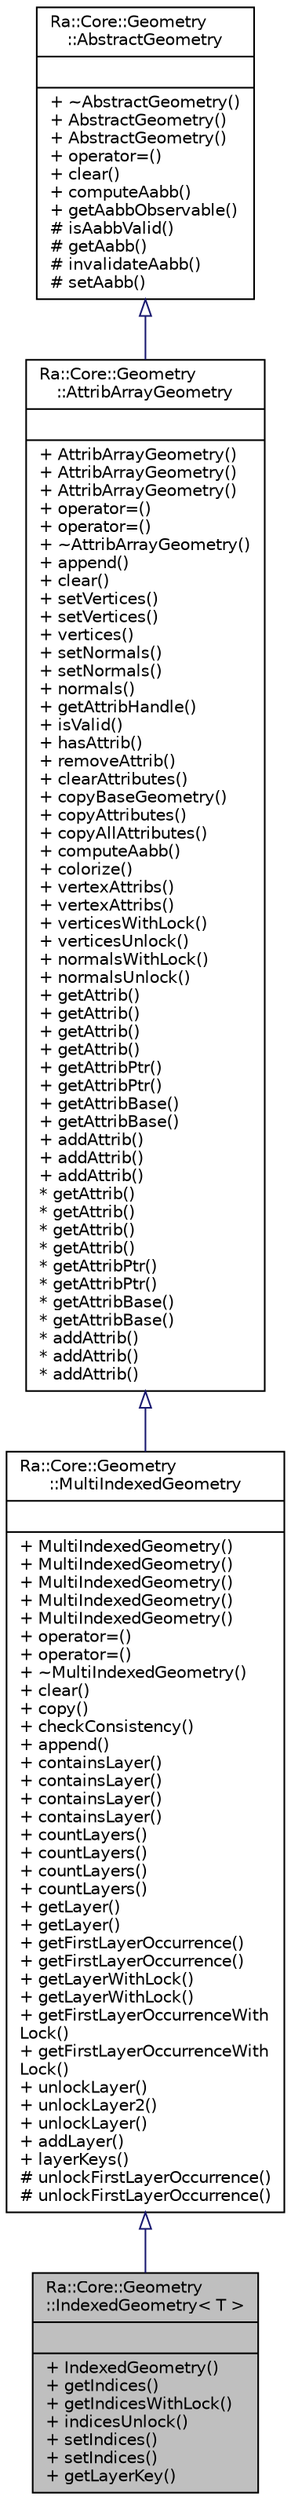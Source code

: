 digraph "Ra::Core::Geometry::IndexedGeometry&lt; T &gt;"
{
 // INTERACTIVE_SVG=YES
 // LATEX_PDF_SIZE
  edge [fontname="Helvetica",fontsize="10",labelfontname="Helvetica",labelfontsize="10"];
  node [fontname="Helvetica",fontsize="10",shape=record];
  Node1 [label="{Ra::Core::Geometry\l::IndexedGeometry\< T \>\n||+ IndexedGeometry()\l+ getIndices()\l+ getIndicesWithLock()\l+ indicesUnlock()\l+ setIndices()\l+ setIndices()\l+ getLayerKey()\l}",height=0.2,width=0.4,color="black", fillcolor="grey75", style="filled", fontcolor="black",tooltip="A single layer MultiIndexedGeometry."];
  Node2 -> Node1 [dir="back",color="midnightblue",fontsize="10",style="solid",arrowtail="onormal",fontname="Helvetica"];
  Node2 [label="{Ra::Core::Geometry\l::MultiIndexedGeometry\n||+ MultiIndexedGeometry()\l+ MultiIndexedGeometry()\l+ MultiIndexedGeometry()\l+ MultiIndexedGeometry()\l+ MultiIndexedGeometry()\l+ operator=()\l+ operator=()\l+ ~MultiIndexedGeometry()\l+ clear()\l+ copy()\l+ checkConsistency()\l+ append()\l+ containsLayer()\l+ containsLayer()\l+ containsLayer()\l+ containsLayer()\l+ countLayers()\l+ countLayers()\l+ countLayers()\l+ countLayers()\l+ getLayer()\l+ getLayer()\l+ getFirstLayerOccurrence()\l+ getFirstLayerOccurrence()\l+ getLayerWithLock()\l+ getLayerWithLock()\l+ getFirstLayerOccurrenceWith\lLock()\l+ getFirstLayerOccurrenceWith\lLock()\l+ unlockLayer()\l+ unlockLayer2()\l+ unlockLayer()\l+ addLayer()\l+ layerKeys()\l# unlockFirstLayerOccurrence()\l# unlockFirstLayerOccurrence()\l}",height=0.2,width=0.4,color="black", fillcolor="white", style="filled",URL="$classRa_1_1Core_1_1Geometry_1_1MultiIndexedGeometry.html",tooltip="AbstractGeometry with per-vertex attributes and layers of indices. Each layer represents a different ..."];
  Node3 -> Node2 [dir="back",color="midnightblue",fontsize="10",style="solid",arrowtail="onormal",fontname="Helvetica"];
  Node3 [label="{Ra::Core::Geometry\l::AttribArrayGeometry\n||+ AttribArrayGeometry()\l+ AttribArrayGeometry()\l+ AttribArrayGeometry()\l+ operator=()\l+ operator=()\l+ ~AttribArrayGeometry()\l+ append()\l+ clear()\l+ setVertices()\l+ setVertices()\l+ vertices()\l+ setNormals()\l+ setNormals()\l+ normals()\l+ getAttribHandle()\l+ isValid()\l+ hasAttrib()\l+ removeAttrib()\l+ clearAttributes()\l+ copyBaseGeometry()\l+ copyAttributes()\l+ copyAllAttributes()\l+ computeAabb()\l+ colorize()\l+ vertexAttribs()\l+ vertexAttribs()\l+ verticesWithLock()\l+ verticesUnlock()\l+ normalsWithLock()\l+ normalsUnlock()\l+ getAttrib()\l+ getAttrib()\l+ getAttrib()\l+ getAttrib()\l+ getAttribPtr()\l+ getAttribPtr()\l+ getAttribBase()\l+ getAttribBase()\l+ addAttrib()\l+ addAttrib()\l+ addAttrib()\l* getAttrib()\l* getAttrib()\l* getAttrib()\l* getAttrib()\l* getAttribPtr()\l* getAttribPtr()\l* getAttribBase()\l* getAttribBase()\l* addAttrib()\l* addAttrib()\l* addAttrib()\l}",height=0.2,width=0.4,color="black", fillcolor="white", style="filled",URL="$classRa_1_1Core_1_1Geometry_1_1AttribArrayGeometry.html",tooltip="This class represents vertex + attributes per vertex. Toplogy is handled in MultiIndexedGeometry subc..."];
  Node4 -> Node3 [dir="back",color="midnightblue",fontsize="10",style="solid",arrowtail="onormal",fontname="Helvetica"];
  Node4 [label="{Ra::Core::Geometry\l::AbstractGeometry\n||+ ~AbstractGeometry()\l+ AbstractGeometry()\l+ AbstractGeometry()\l+ operator=()\l+ clear()\l+ computeAabb()\l+ getAabbObservable()\l# isAabbValid()\l# getAabb()\l# invalidateAabb()\l# setAabb()\l}",height=0.2,width=0.4,color="black", fillcolor="white", style="filled",URL="$structRa_1_1Core_1_1Geometry_1_1AbstractGeometry.html",tooltip=" "];
}
